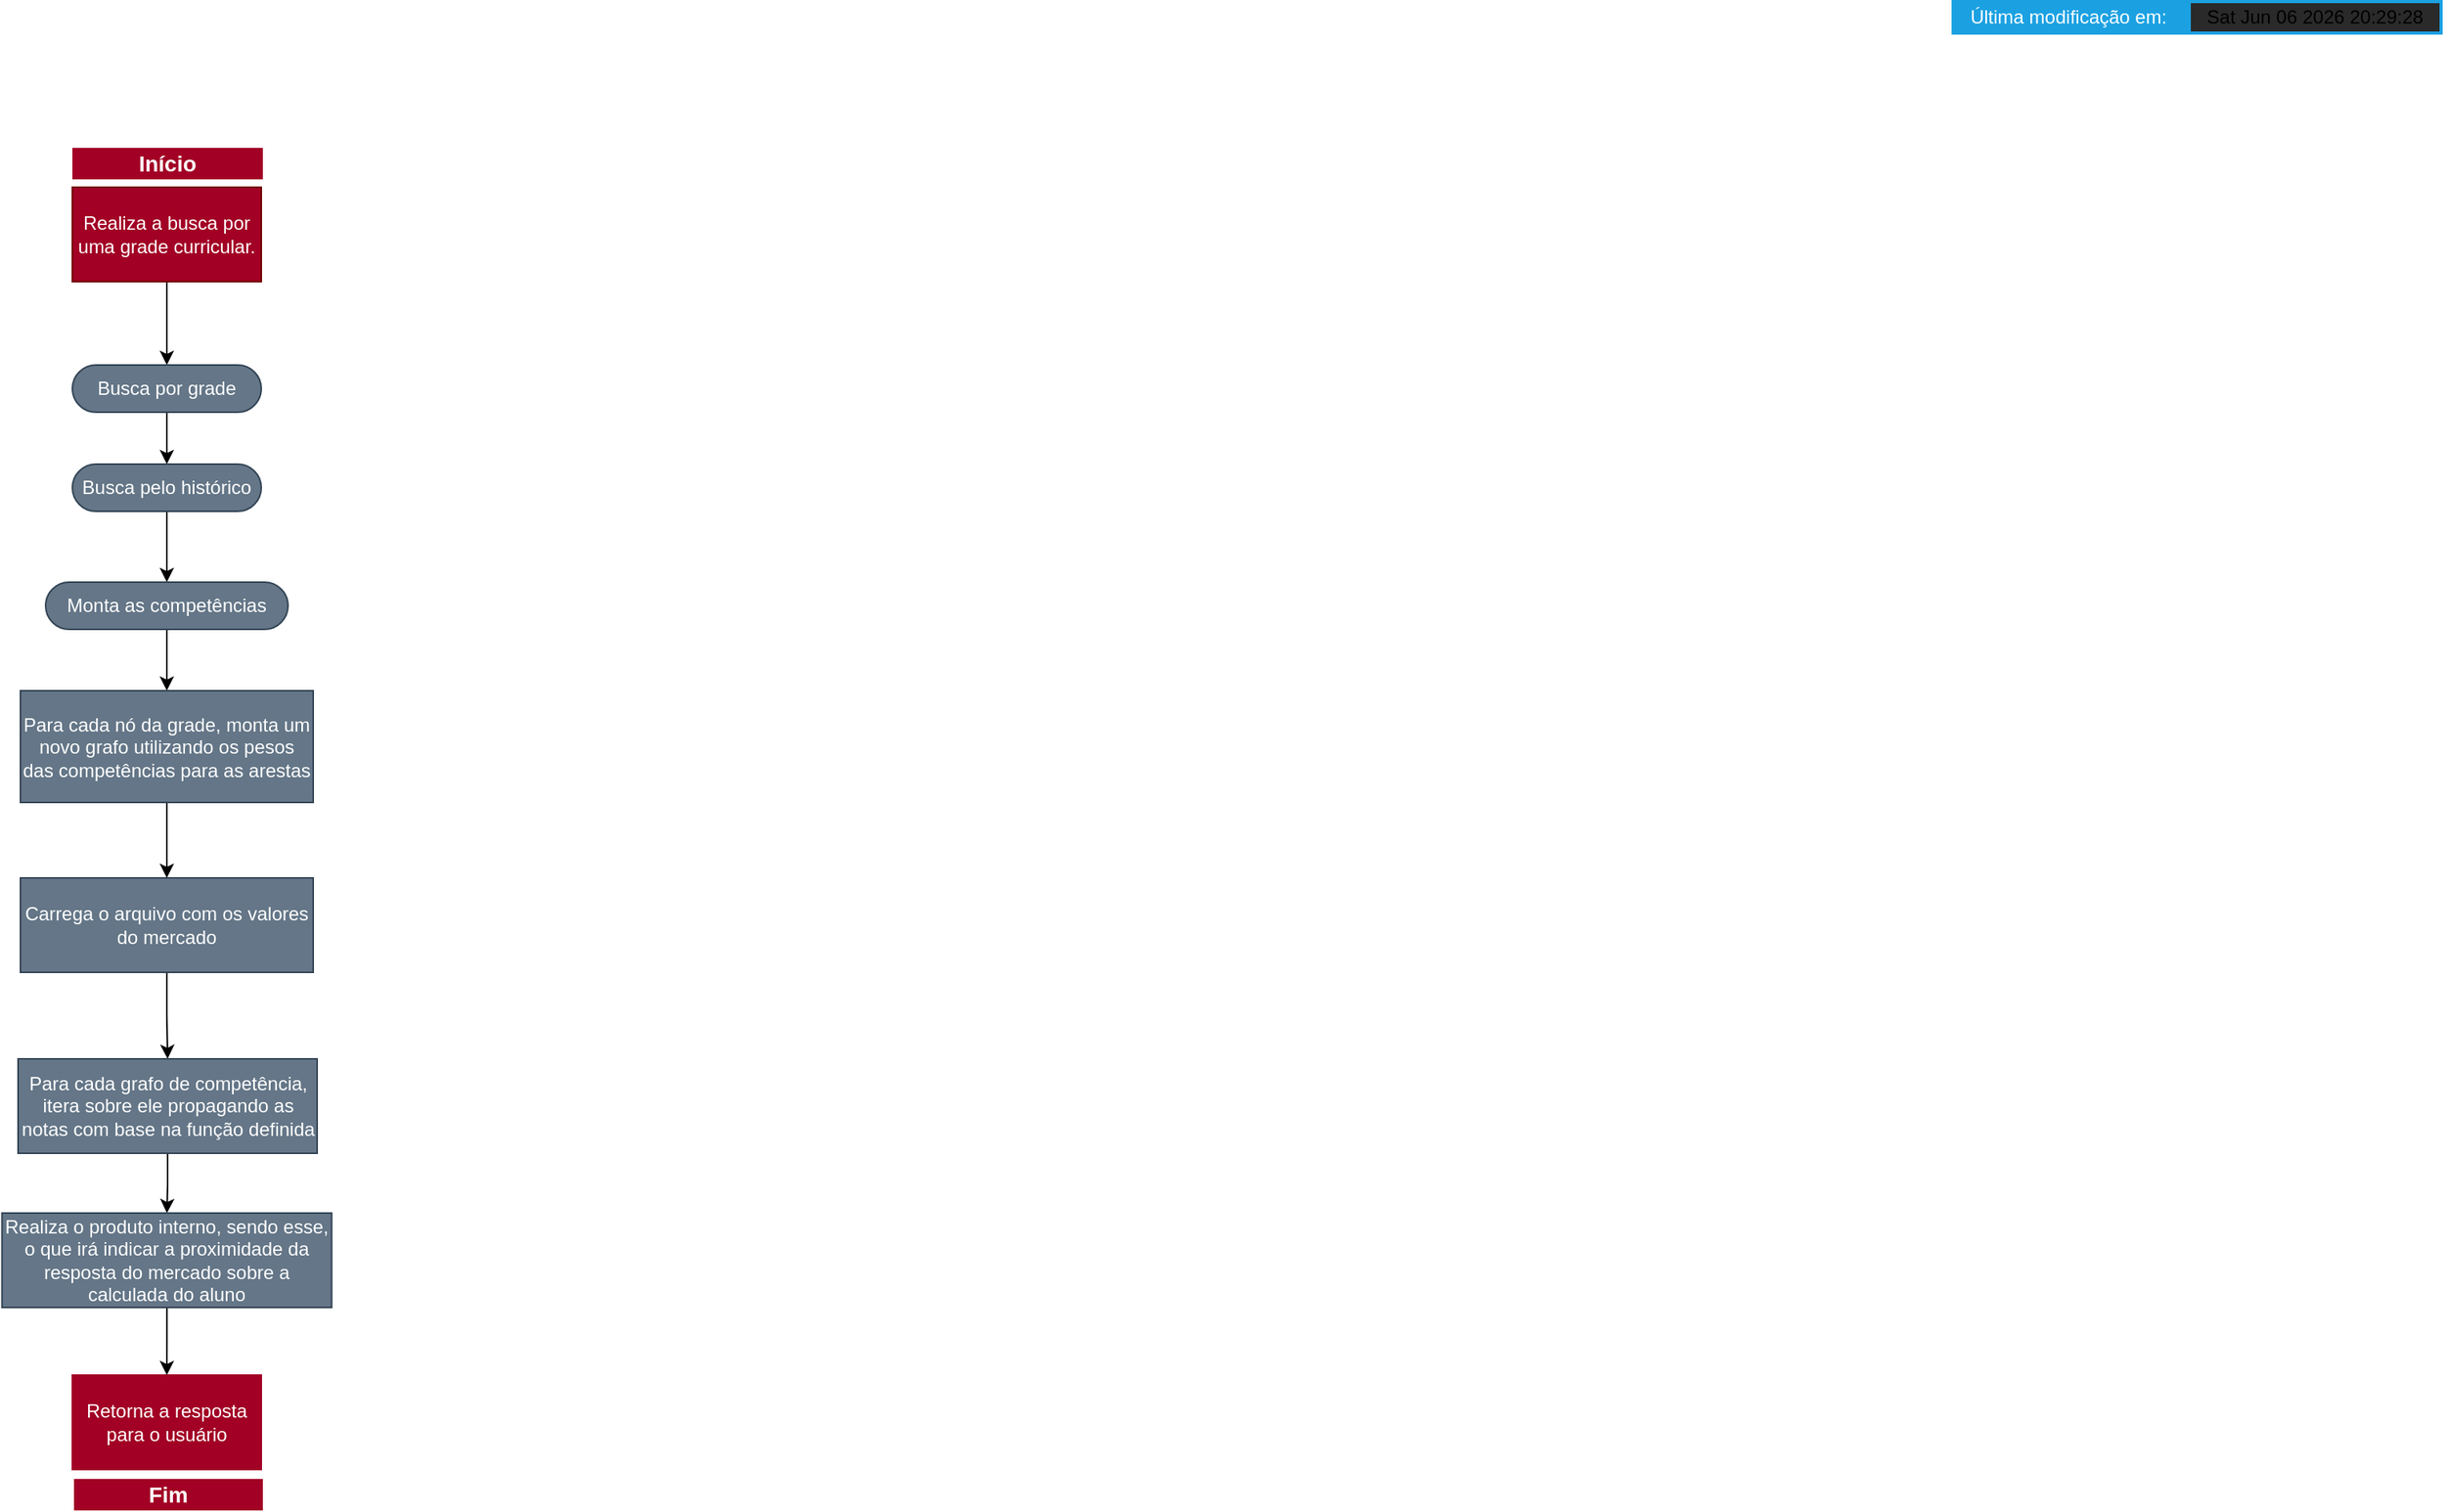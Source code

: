 <mxfile version="13.10.0" type="embed" pages="4">
    <diagram id="NhFJj21BrNOq9iB9bAqp" name="Main">
        <mxGraphModel dx="835" dy="865" grid="0" gridSize="10" guides="1" tooltips="1" connect="1" arrows="1" fold="1" page="1" pageScale="1" pageWidth="850" pageHeight="1100" math="0" shadow="0">
            <root>
                <mxCell id="0"/>
                <mxCell id="1" parent="0"/>
                <mxCell id="29" value="" style="edgeStyle=orthogonalEdgeStyle;rounded=0;orthogonalLoop=1;jettySize=auto;html=1;" parent="1" source="28" target="77" edge="1">
                    <mxGeometry relative="1" as="geometry">
                        <mxPoint x="200" y="240" as="targetPoint"/>
                    </mxGeometry>
                </mxCell>
                <mxCell id="28" value="Realiza a busca por uma grade curricular." style="rounded=0;whiteSpace=wrap;html=1;fillColor=#a20025;strokeColor=#6F0000;fontColor=#ffffff;" parent="1" vertex="1">
                    <mxGeometry x="140" y="148" width="120" height="60" as="geometry"/>
                </mxCell>
                <mxCell id="68" value="" style="edgeStyle=orthogonalEdgeStyle;rounded=0;orthogonalLoop=1;jettySize=auto;html=1;" parent="1" source="65" target="67" edge="1">
                    <mxGeometry relative="1" as="geometry"/>
                </mxCell>
                <mxCell id="65" value="Carrega o arquivo com os valores do mercado" style="whiteSpace=wrap;html=1;rounded=0;fontColor=#ffffff;strokeColor=#314354;fillColor=#647687;" parent="1" vertex="1">
                    <mxGeometry x="107" y="587" width="186" height="60" as="geometry"/>
                </mxCell>
                <mxCell id="86" value="" style="edgeStyle=orthogonalEdgeStyle;rounded=0;orthogonalLoop=1;jettySize=auto;html=1;" edge="1" parent="1" source="67" target="85">
                    <mxGeometry relative="1" as="geometry"/>
                </mxCell>
                <mxCell id="67" value="Para cada grafo de competência, itera sobre ele propagando as notas com base na função definida" style="whiteSpace=wrap;html=1;rounded=0;fontColor=#ffffff;strokeColor=#314354;fillColor=#647687;" parent="1" vertex="1">
                    <mxGeometry x="105.5" y="702" width="190" height="60" as="geometry"/>
                </mxCell>
                <mxCell id="69" value="Retorna a resposta para o usuário" style="whiteSpace=wrap;html=1;rounded=0;fontColor=#ffffff;fillColor=#a20025;strokeColor=#A20025;" parent="1" vertex="1">
                    <mxGeometry x="140" y="903" width="120" height="60" as="geometry"/>
                </mxCell>
                <mxCell id="71" value="Fim" style="text;html=1;align=center;verticalAlign=middle;whiteSpace=wrap;rounded=0;fontStyle=1;fontSize=14;labelBackgroundColor=none;fontColor=#FFFFFF;labelBorderColor=none;spacingTop=0;perimeterSpacing=5;strokeWidth=8;fillColor=#A20025;" parent="1" vertex="1">
                    <mxGeometry x="141" y="969" width="120" height="20" as="geometry"/>
                </mxCell>
                <mxCell id="72" value="Início" style="text;html=1;align=center;verticalAlign=middle;whiteSpace=wrap;rounded=0;fontStyle=1;fontSize=14;labelBackgroundColor=none;fontColor=#FFFFFF;labelBorderColor=none;spacingTop=0;perimeterSpacing=5;strokeWidth=8;fillColor=#A20025;" parent="1" vertex="1">
                    <mxGeometry x="140" y="123" width="121" height="20" as="geometry"/>
                </mxCell>
                <mxCell id="74" value="" style="group;rounded=0;labelBackgroundColor=none;strokeWidth=8;fontSize=14;fontColor=#FFFFFF;fillColor=#2a2a2a;" parent="1" vertex="1" connectable="0">
                    <mxGeometry x="1335" y="30" width="310" height="20" as="geometry"/>
                </mxCell>
                <UserObject label="%date{ddd mmm dd yyyy HH:MM:ss}%" placeholders="1" id="75">
                    <mxCell style="text;html=1;fillColor=none;align=center;verticalAlign=middle;whiteSpace=wrap;overflow=hidden;rounded=0;strokeColor=#1BA1E2;strokeWidth=2;" parent="74" vertex="1">
                        <mxGeometry x="150" width="160" height="20" as="geometry"/>
                    </mxCell>
                </UserObject>
                <mxCell id="76" value="Última modificação em:&amp;nbsp;" style="text;html=1;fillColor=#1ba1e2;align=center;verticalAlign=middle;whiteSpace=wrap;rounded=0;fontColor=#ffffff;strokeColor=#1BA1E2;strokeWidth=2;" parent="74" vertex="1">
                    <mxGeometry width="150" height="20" as="geometry"/>
                </mxCell>
                <mxCell id="79" value="" style="edgeStyle=orthogonalEdgeStyle;rounded=0;orthogonalLoop=1;jettySize=auto;html=1;" parent="1" source="77" target="78" edge="1">
                    <mxGeometry relative="1" as="geometry"/>
                </mxCell>
                <UserObject label="Busca por grade" link="data:page/id,ffS19aPG1pGg1EVQrPp9" id="77">
                    <mxCell style="whiteSpace=wrap;html=1;rounded=1;fontColor=#ffffff;strokeColor=#314354;fillColor=#647687;arcSize=50;glass=0;sketch=0;shadow=0;" parent="1" vertex="1">
                        <mxGeometry x="140" y="261" width="120" height="30" as="geometry"/>
                    </mxCell>
                </UserObject>
                <mxCell id="81" value="" style="edgeStyle=orthogonalEdgeStyle;rounded=0;orthogonalLoop=1;jettySize=auto;html=1;" parent="1" source="78" target="80" edge="1">
                    <mxGeometry relative="1" as="geometry"/>
                </mxCell>
                <UserObject label="Busca pelo histórico" link="data:page/id,mKqqfuG6I96HLpsWWQtL" id="78">
                    <mxCell style="whiteSpace=wrap;html=1;rounded=1;fontColor=#ffffff;strokeColor=#314354;fillColor=#647687;arcSize=50;glass=0;sketch=0;shadow=0;" parent="1" vertex="1">
                        <mxGeometry x="140" y="324" width="120" height="30" as="geometry"/>
                    </mxCell>
                </UserObject>
                <mxCell id="83" value="" style="edgeStyle=orthogonalEdgeStyle;rounded=0;orthogonalLoop=1;jettySize=auto;html=1;" edge="1" parent="1" source="80" target="82">
                    <mxGeometry relative="1" as="geometry"/>
                </mxCell>
                <UserObject label="Monta as competências" link="data:page/id,O9T9Nu24F8eNyeQiNVG4" id="80">
                    <mxCell style="whiteSpace=wrap;html=1;rounded=1;fontColor=#ffffff;strokeColor=#314354;fillColor=#647687;arcSize=50;glass=0;sketch=0;shadow=0;" parent="1" vertex="1">
                        <mxGeometry x="123" y="399" width="154" height="30" as="geometry"/>
                    </mxCell>
                </UserObject>
                <mxCell id="84" value="" style="edgeStyle=orthogonalEdgeStyle;rounded=0;orthogonalLoop=1;jettySize=auto;html=1;" edge="1" parent="1" source="82" target="65">
                    <mxGeometry relative="1" as="geometry"/>
                </mxCell>
                <mxCell id="82" value="Para cada nó da grade, monta um novo grafo utilizando os pesos das competências para as arestas" style="whiteSpace=wrap;html=1;rounded=0;fontColor=#ffffff;strokeColor=#314354;fillColor=#647687;" vertex="1" parent="1">
                    <mxGeometry x="107" y="468" width="186" height="71" as="geometry"/>
                </mxCell>
                <mxCell id="87" value="" style="edgeStyle=orthogonalEdgeStyle;rounded=0;orthogonalLoop=1;jettySize=auto;html=1;" edge="1" parent="1" source="85" target="69">
                    <mxGeometry relative="1" as="geometry"/>
                </mxCell>
                <mxCell id="85" value="Realiza o produto interno, sendo esse, o que irá indicar a proximidade da resposta do mercado sobre a calculada do aluno" style="whiteSpace=wrap;html=1;rounded=0;fontColor=#ffffff;strokeColor=#314354;fillColor=#647687;" vertex="1" parent="1">
                    <mxGeometry x="95.25" y="800" width="209.5" height="60" as="geometry"/>
                </mxCell>
            </root>
        </mxGraphModel>
    </diagram>
    <diagram id="ffS19aPG1pGg1EVQrPp9" name="Grade">
        <mxGraphModel dx="501" dy="519" grid="1" gridSize="10" guides="1" tooltips="1" connect="1" arrows="1" fold="1" page="1" pageScale="1" pageWidth="1169" pageHeight="827" math="0" shadow="0">
            <root>
                <mxCell id="8wdBHDxgGp7EOhufbPHt-0"/>
                <mxCell id="8wdBHDxgGp7EOhufbPHt-1" parent="8wdBHDxgGp7EOhufbPHt-0"/>
                <mxCell id="8wdBHDxgGp7EOhufbPHt-2" value="" style="edgeStyle=orthogonalEdgeStyle;rounded=0;orthogonalLoop=1;jettySize=auto;html=1;" parent="8wdBHDxgGp7EOhufbPHt-1" source="8wdBHDxgGp7EOhufbPHt-3" target="8wdBHDxgGp7EOhufbPHt-5" edge="1">
                    <mxGeometry relative="1" as="geometry"/>
                </mxCell>
                <mxCell id="8wdBHDxgGp7EOhufbPHt-3" value="Carrega as credenciais" style="rounded=0;whiteSpace=wrap;html=1;fillColor=#76608a;strokeColor=#432D57;fontColor=#ffffff;" parent="8wdBHDxgGp7EOhufbPHt-1" vertex="1">
                    <mxGeometry x="128" y="361" width="120" height="60" as="geometry"/>
                </mxCell>
                <mxCell id="8wdBHDxgGp7EOhufbPHt-4" value="" style="edgeStyle=orthogonalEdgeStyle;rounded=0;orthogonalLoop=1;jettySize=auto;html=1;" parent="8wdBHDxgGp7EOhufbPHt-1" source="8wdBHDxgGp7EOhufbPHt-5" target="8wdBHDxgGp7EOhufbPHt-8" edge="1">
                    <mxGeometry relative="1" as="geometry"/>
                </mxCell>
                <mxCell id="8wdBHDxgGp7EOhufbPHt-5" value="Abre o sistema da faculdade" style="rounded=0;whiteSpace=wrap;html=1;fillColor=#76608a;strokeColor=#432D57;fontColor=#ffffff;" parent="8wdBHDxgGp7EOhufbPHt-1" vertex="1">
                    <mxGeometry x="323" y="361" width="135" height="60" as="geometry"/>
                </mxCell>
                <mxCell id="8wdBHDxgGp7EOhufbPHt-6" value="" style="edgeStyle=orthogonalEdgeStyle;rounded=0;orthogonalLoop=1;jettySize=auto;html=1;" parent="8wdBHDxgGp7EOhufbPHt-1" source="8wdBHDxgGp7EOhufbPHt-8" target="8wdBHDxgGp7EOhufbPHt-11" edge="1">
                    <mxGeometry relative="1" as="geometry"/>
                </mxCell>
                <mxCell id="8wdBHDxgGp7EOhufbPHt-7" value="para cada matéria obrigatória" style="edgeLabel;html=1;align=center;verticalAlign=middle;resizable=0;points=[];" parent="8wdBHDxgGp7EOhufbPHt-6" vertex="1" connectable="0">
                    <mxGeometry x="-0.165" relative="1" as="geometry">
                        <mxPoint as="offset"/>
                    </mxGeometry>
                </mxCell>
                <mxCell id="8wdBHDxgGp7EOhufbPHt-8" value="Busca pela grade" style="rounded=0;whiteSpace=wrap;html=1;fillColor=#76608a;strokeColor=#432D57;fontColor=#ffffff;" parent="8wdBHDxgGp7EOhufbPHt-1" vertex="1">
                    <mxGeometry x="564.5" y="361" width="135" height="60" as="geometry"/>
                </mxCell>
                <mxCell id="8wdBHDxgGp7EOhufbPHt-9" value="para cada nó" style="edgeStyle=orthogonalEdgeStyle;rounded=0;orthogonalLoop=1;jettySize=auto;html=1;" parent="8wdBHDxgGp7EOhufbPHt-1" source="8wdBHDxgGp7EOhufbPHt-11" target="8wdBHDxgGp7EOhufbPHt-13" edge="1">
                    <mxGeometry relative="1" as="geometry"/>
                </mxCell>
                <mxCell id="8wdBHDxgGp7EOhufbPHt-10" value="assim que percorrer&lt;br&gt;todos os nós" style="edgeStyle=orthogonalEdgeStyle;rounded=0;orthogonalLoop=1;jettySize=auto;html=1;" parent="8wdBHDxgGp7EOhufbPHt-1" source="8wdBHDxgGp7EOhufbPHt-11" target="8wdBHDxgGp7EOhufbPHt-31" edge="1">
                    <mxGeometry relative="1" as="geometry"/>
                </mxCell>
                <mxCell id="8wdBHDxgGp7EOhufbPHt-11" value="Adiciona ela como um nó do grafo. Carregando suas principais propriedades" style="rounded=0;whiteSpace=wrap;html=1;fillColor=#76608a;strokeColor=#432D57;fontColor=#ffffff;" parent="8wdBHDxgGp7EOhufbPHt-1" vertex="1">
                    <mxGeometry x="564.5" y="491" width="135" height="60" as="geometry"/>
                </mxCell>
                <mxCell id="8wdBHDxgGp7EOhufbPHt-12" value="para cada pré/co requisito" style="edgeStyle=orthogonalEdgeStyle;rounded=0;orthogonalLoop=1;jettySize=auto;html=1;entryX=0.5;entryY=0;entryDx=0;entryDy=0;" parent="8wdBHDxgGp7EOhufbPHt-1" source="8wdBHDxgGp7EOhufbPHt-13" target="8wdBHDxgGp7EOhufbPHt-17" edge="1">
                    <mxGeometry relative="1" as="geometry">
                        <mxPoint x="295.5" y="631" as="targetPoint"/>
                    </mxGeometry>
                </mxCell>
                <mxCell id="8wdBHDxgGp7EOhufbPHt-13" value="Prococura pelos pré e có requisitos no sistema" style="rounded=0;whiteSpace=wrap;html=1;fillColor=#76608a;strokeColor=#432D57;fontColor=#ffffff;" parent="8wdBHDxgGp7EOhufbPHt-1" vertex="1">
                    <mxGeometry x="252" y="487" width="135" height="60" as="geometry"/>
                </mxCell>
                <mxCell id="8wdBHDxgGp7EOhufbPHt-14" value="" style="edgeStyle=orthogonalEdgeStyle;rounded=0;orthogonalLoop=1;jettySize=auto;html=1;" parent="8wdBHDxgGp7EOhufbPHt-1" source="8wdBHDxgGp7EOhufbPHt-17" target="8wdBHDxgGp7EOhufbPHt-20" edge="1">
                    <mxGeometry relative="1" as="geometry"/>
                </mxCell>
                <mxCell id="8wdBHDxgGp7EOhufbPHt-15" value="&lt;div style=&quot;text-align: justify&quot;&gt;se for um elemento do grafo,&lt;/div&gt;&lt;div style=&quot;text-align: justify&quot;&gt;&amp;nbsp;i.e., se a matéria for da grade&lt;/div&gt;&lt;div style=&quot;text-align: justify&quot;&gt;pesquisada&lt;/div&gt;" style="edgeLabel;html=1;align=center;verticalAlign=middle;resizable=0;points=[];" parent="8wdBHDxgGp7EOhufbPHt-14" vertex="1" connectable="0">
                    <mxGeometry x="-0.218" y="-3" relative="1" as="geometry">
                        <mxPoint x="20.62" y="-3.03" as="offset"/>
                    </mxGeometry>
                </mxCell>
                <mxCell id="8wdBHDxgGp7EOhufbPHt-16" value="se não for" style="edgeStyle=orthogonalEdgeStyle;rounded=0;orthogonalLoop=1;jettySize=auto;html=1;" parent="8wdBHDxgGp7EOhufbPHt-1" source="8wdBHDxgGp7EOhufbPHt-17" target="8wdBHDxgGp7EOhufbPHt-22" edge="1">
                    <mxGeometry relative="1" as="geometry"/>
                </mxCell>
                <mxCell id="8wdBHDxgGp7EOhufbPHt-17" value="verifica" style="rhombus;whiteSpace=wrap;html=1;fillColor=#fa6800;strokeColor=#C73500;fontColor=#ffffff;" parent="8wdBHDxgGp7EOhufbPHt-1" vertex="1">
                    <mxGeometry x="279.5" y="641" width="80" height="50" as="geometry"/>
                </mxCell>
                <mxCell id="8wdBHDxgGp7EOhufbPHt-18" value="" style="edgeStyle=orthogonalEdgeStyle;rounded=0;orthogonalLoop=1;jettySize=auto;html=1;entryX=0.25;entryY=1;entryDx=0;entryDy=0;" parent="8wdBHDxgGp7EOhufbPHt-1" source="8wdBHDxgGp7EOhufbPHt-20" target="8wdBHDxgGp7EOhufbPHt-11" edge="1">
                    <mxGeometry relative="1" as="geometry"/>
                </mxCell>
                <mxCell id="8wdBHDxgGp7EOhufbPHt-19" value="repete o processo para outra matéria" style="edgeLabel;html=1;align=center;verticalAlign=middle;resizable=0;points=[];" parent="8wdBHDxgGp7EOhufbPHt-18" vertex="1" connectable="0">
                    <mxGeometry x="-0.485" y="4" relative="1" as="geometry">
                        <mxPoint as="offset"/>
                    </mxGeometry>
                </mxCell>
                <mxCell id="8wdBHDxgGp7EOhufbPHt-20" value="Cria a aresta" style="whiteSpace=wrap;html=1;fillColor=#76608a;strokeColor=#432D57;fontColor=#ffffff;" parent="8wdBHDxgGp7EOhufbPHt-1" vertex="1">
                    <mxGeometry x="539" y="636" width="120" height="60" as="geometry"/>
                </mxCell>
                <mxCell id="8wdBHDxgGp7EOhufbPHt-21" value="repete o processo para outra matéria" style="edgeStyle=orthogonalEdgeStyle;rounded=0;orthogonalLoop=1;jettySize=auto;html=1;entryX=1;entryY=1;entryDx=0;entryDy=0;fontSize=11;" parent="8wdBHDxgGp7EOhufbPHt-1" source="8wdBHDxgGp7EOhufbPHt-22" target="8wdBHDxgGp7EOhufbPHt-11" edge="1">
                    <mxGeometry x="-0.368" relative="1" as="geometry">
                        <mxPoint as="offset"/>
                    </mxGeometry>
                </mxCell>
                <mxCell id="8wdBHDxgGp7EOhufbPHt-22" value="Pula" style="whiteSpace=wrap;html=1;fillColor=#76608a;strokeColor=#432D57;fontColor=#ffffff;" parent="8wdBHDxgGp7EOhufbPHt-1" vertex="1">
                    <mxGeometry x="259.5" y="744" width="120" height="60" as="geometry"/>
                </mxCell>
                <mxCell id="8wdBHDxgGp7EOhufbPHt-23" value="Se não existir" style="edgeStyle=orthogonalEdgeStyle;rounded=0;orthogonalLoop=1;jettySize=auto;html=1;" parent="8wdBHDxgGp7EOhufbPHt-1" source="8wdBHDxgGp7EOhufbPHt-26" target="8wdBHDxgGp7EOhufbPHt-3" edge="1">
                    <mxGeometry relative="1" as="geometry"/>
                </mxCell>
                <mxCell id="8wdBHDxgGp7EOhufbPHt-24" value="" style="edgeStyle=orthogonalEdgeStyle;rounded=0;orthogonalLoop=1;jettySize=auto;html=1;" parent="8wdBHDxgGp7EOhufbPHt-1" source="8wdBHDxgGp7EOhufbPHt-26" target="8wdBHDxgGp7EOhufbPHt-28" edge="1">
                    <mxGeometry relative="1" as="geometry"/>
                </mxCell>
                <mxCell id="8wdBHDxgGp7EOhufbPHt-25" value="Se existir" style="edgeLabel;html=1;align=center;verticalAlign=middle;resizable=0;points=[];" parent="8wdBHDxgGp7EOhufbPHt-24" vertex="1" connectable="0">
                    <mxGeometry x="-0.267" y="-3" relative="1" as="geometry">
                        <mxPoint x="1" y="-5" as="offset"/>
                    </mxGeometry>
                </mxCell>
                <mxCell id="8wdBHDxgGp7EOhufbPHt-26" value="Verifica se a grade existe no banco" style="rhombus;whiteSpace=wrap;html=1;fillColor=#fa6800;strokeColor=#C73500;fontColor=#ffffff;spacingLeft=0;spacing=2;spacingRight=0;fontSize=11;" parent="8wdBHDxgGp7EOhufbPHt-1" vertex="1">
                    <mxGeometry x="129" y="229" width="119" height="70" as="geometry"/>
                </mxCell>
                <mxCell id="8wdBHDxgGp7EOhufbPHt-27" style="edgeStyle=orthogonalEdgeStyle;rounded=0;orthogonalLoop=1;jettySize=auto;html=1;entryX=0.5;entryY=0;entryDx=0;entryDy=0;" parent="8wdBHDxgGp7EOhufbPHt-1" source="8wdBHDxgGp7EOhufbPHt-28" target="8wdBHDxgGp7EOhufbPHt-31" edge="1">
                    <mxGeometry relative="1" as="geometry"/>
                </mxCell>
                <mxCell id="8wdBHDxgGp7EOhufbPHt-28" value="Carrega" style="whiteSpace=wrap;html=1;fontColor=#ffffff;strokeColor=#3A5431;fillColor=#6d8764;" parent="8wdBHDxgGp7EOhufbPHt-1" vertex="1">
                    <mxGeometry x="348" y="236" width="120" height="60" as="geometry"/>
                </mxCell>
                <mxCell id="8wdBHDxgGp7EOhufbPHt-29" value="" style="edgeStyle=orthogonalEdgeStyle;rounded=0;orthogonalLoop=1;jettySize=auto;html=1;fontSize=11;" parent="8wdBHDxgGp7EOhufbPHt-1" source="8wdBHDxgGp7EOhufbPHt-30" target="8wdBHDxgGp7EOhufbPHt-26" edge="1">
                    <mxGeometry relative="1" as="geometry"/>
                </mxCell>
                <mxCell id="8wdBHDxgGp7EOhufbPHt-30" value="Insere a grade a ser buscada" style="rounded=0;whiteSpace=wrap;html=1;fillColor=#a20025;strokeColor=#6F0000;fontColor=#ffffff;" parent="8wdBHDxgGp7EOhufbPHt-1" vertex="1">
                    <mxGeometry x="128" y="119" width="120" height="60" as="geometry"/>
                </mxCell>
                <mxCell id="8wdBHDxgGp7EOhufbPHt-31" value="Retorna a grade" style="whiteSpace=wrap;html=1;rounded=0;fontColor=#ffffff;strokeColor=#6F0000;fillColor=#a20025;" parent="8wdBHDxgGp7EOhufbPHt-1" vertex="1">
                    <mxGeometry x="896" y="489" width="120" height="60" as="geometry"/>
                </mxCell>
                <mxCell id="8wdBHDxgGp7EOhufbPHt-32" value="Início" style="text;html=1;align=center;verticalAlign=middle;whiteSpace=wrap;rounded=0;fontStyle=1;fontSize=14;labelBackgroundColor=none;fontColor=#FFFFFF;labelBorderColor=none;spacingTop=0;perimeterSpacing=5;strokeWidth=8;fillColor=#A20025;" parent="8wdBHDxgGp7EOhufbPHt-1" vertex="1">
                    <mxGeometry x="128" y="94" width="121" height="20" as="geometry"/>
                </mxCell>
                <mxCell id="8wdBHDxgGp7EOhufbPHt-33" value="Fim" style="text;html=1;align=center;verticalAlign=middle;whiteSpace=wrap;rounded=0;fontStyle=1;fontSize=14;labelBackgroundColor=none;fontColor=#FFFFFF;labelBorderColor=none;spacingTop=0;perimeterSpacing=5;strokeWidth=8;fillColor=#A20025;" parent="8wdBHDxgGp7EOhufbPHt-1" vertex="1">
                    <mxGeometry x="895.5" y="554" width="121" height="20" as="geometry"/>
                </mxCell>
            </root>
        </mxGraphModel>
    </diagram>
    <diagram id="mKqqfuG6I96HLpsWWQtL" name="Historico">
        <mxGraphModel dx="501" dy="519" grid="1" gridSize="10" guides="1" tooltips="1" connect="1" arrows="1" fold="1" page="1" pageScale="1" pageWidth="1169" pageHeight="827" math="0" shadow="0">
            <root>
                <mxCell id="rXiUX6phOiySS3BJFxl9-0"/>
                <mxCell id="rXiUX6phOiySS3BJFxl9-1" parent="rXiUX6phOiySS3BJFxl9-0"/>
                <mxCell id="rXiUX6phOiySS3BJFxl9-2" value="" style="edgeStyle=orthogonalEdgeStyle;rounded=0;orthogonalLoop=1;jettySize=auto;html=1;" parent="rXiUX6phOiySS3BJFxl9-1" source="rXiUX6phOiySS3BJFxl9-3" target="rXiUX6phOiySS3BJFxl9-7" edge="1">
                    <mxGeometry relative="1" as="geometry"/>
                </mxCell>
                <mxCell id="rXiUX6phOiySS3BJFxl9-3" value="Escolhe o meio de busca" style="rounded=0;whiteSpace=wrap;html=1;fillColor=#a20025;strokeColor=#6F0000;fontColor=#ffffff;" parent="rXiUX6phOiySS3BJFxl9-1" vertex="1">
                    <mxGeometry x="110" y="110" width="120" height="60" as="geometry"/>
                </mxCell>
                <mxCell id="rXiUX6phOiySS3BJFxl9-4" value="Início" style="rounded=0;whiteSpace=wrap;html=1;fillColor=#a20025;strokeColor=#6F0000;fontColor=#ffffff;" parent="rXiUX6phOiySS3BJFxl9-1" vertex="1">
                    <mxGeometry x="110" y="80" width="120" height="20" as="geometry"/>
                </mxCell>
                <mxCell id="rXiUX6phOiySS3BJFxl9-5" value="pdf" style="edgeStyle=orthogonalEdgeStyle;rounded=0;orthogonalLoop=1;jettySize=auto;html=1;" parent="rXiUX6phOiySS3BJFxl9-1" source="rXiUX6phOiySS3BJFxl9-7" target="rXiUX6phOiySS3BJFxl9-9" edge="1">
                    <mxGeometry relative="1" as="geometry"/>
                </mxCell>
                <mxCell id="rXiUX6phOiySS3BJFxl9-6" value="sistema" style="edgeStyle=orthogonalEdgeStyle;rounded=0;orthogonalLoop=1;jettySize=auto;html=1;" parent="rXiUX6phOiySS3BJFxl9-1" source="rXiUX6phOiySS3BJFxl9-7" target="rXiUX6phOiySS3BJFxl9-15" edge="1">
                    <mxGeometry relative="1" as="geometry"/>
                </mxCell>
                <mxCell id="rXiUX6phOiySS3BJFxl9-7" value="Se" style="rhombus;whiteSpace=wrap;html=1;fillColor=#fa6800;strokeColor=#C73500;fontColor=#ffffff;" parent="rXiUX6phOiySS3BJFxl9-1" vertex="1">
                    <mxGeometry x="130" y="220" width="80" height="50" as="geometry"/>
                </mxCell>
                <mxCell id="rXiUX6phOiySS3BJFxl9-8" value="" style="edgeStyle=orthogonalEdgeStyle;rounded=0;orthogonalLoop=1;jettySize=auto;html=1;" parent="rXiUX6phOiySS3BJFxl9-1" source="rXiUX6phOiySS3BJFxl9-9" target="rXiUX6phOiySS3BJFxl9-11" edge="1">
                    <mxGeometry relative="1" as="geometry"/>
                </mxCell>
                <mxCell id="rXiUX6phOiySS3BJFxl9-9" value="Inserir o arquivo de pdf do histórico" style="whiteSpace=wrap;html=1;fontColor=#ffffff;strokeColor=#3A5431;fillColor=#6d8764;" parent="rXiUX6phOiySS3BJFxl9-1" vertex="1">
                    <mxGeometry x="270" y="215" width="120" height="60" as="geometry"/>
                </mxCell>
                <mxCell id="rXiUX6phOiySS3BJFxl9-10" value="" style="edgeStyle=orthogonalEdgeStyle;rounded=0;orthogonalLoop=1;jettySize=auto;html=1;" parent="rXiUX6phOiySS3BJFxl9-1" source="rXiUX6phOiySS3BJFxl9-11" target="rXiUX6phOiySS3BJFxl9-12" edge="1">
                    <mxGeometry relative="1" as="geometry"/>
                </mxCell>
                <mxCell id="rXiUX6phOiySS3BJFxl9-11" value="Realiza o tratamento do pdf" style="whiteSpace=wrap;html=1;fontColor=#ffffff;strokeColor=#3A5431;fillColor=#6d8764;" parent="rXiUX6phOiySS3BJFxl9-1" vertex="1">
                    <mxGeometry x="450" y="215" width="120" height="60" as="geometry"/>
                </mxCell>
                <mxCell id="rXiUX6phOiySS3BJFxl9-12" value="Retorna os dados do histórico" style="whiteSpace=wrap;html=1;fontColor=#ffffff;strokeColor=#6F0000;fillColor=#a20025;" parent="rXiUX6phOiySS3BJFxl9-1" vertex="1">
                    <mxGeometry x="450" y="410" width="120" height="60" as="geometry"/>
                </mxCell>
                <mxCell id="rXiUX6phOiySS3BJFxl9-13" value="Fim" style="whiteSpace=wrap;html=1;fontColor=#ffffff;strokeColor=#6F0000;fillColor=#a20025;" parent="rXiUX6phOiySS3BJFxl9-1" vertex="1">
                    <mxGeometry x="450" y="476" width="120" height="20" as="geometry"/>
                </mxCell>
                <mxCell id="rXiUX6phOiySS3BJFxl9-14" value="" style="edgeStyle=orthogonalEdgeStyle;rounded=0;orthogonalLoop=1;jettySize=auto;html=1;" parent="rXiUX6phOiySS3BJFxl9-1" source="rXiUX6phOiySS3BJFxl9-15" target="rXiUX6phOiySS3BJFxl9-17" edge="1">
                    <mxGeometry relative="1" as="geometry"/>
                </mxCell>
                <mxCell id="rXiUX6phOiySS3BJFxl9-15" value="Insere as credenciais dos alunos" style="whiteSpace=wrap;html=1;fontColor=#ffffff;strokeColor=#3A5431;fillColor=#6d8764;" parent="rXiUX6phOiySS3BJFxl9-1" vertex="1">
                    <mxGeometry x="110" y="320" width="120" height="60" as="geometry"/>
                </mxCell>
                <mxCell id="rXiUX6phOiySS3BJFxl9-16" style="edgeStyle=orthogonalEdgeStyle;rounded=0;orthogonalLoop=1;jettySize=auto;html=1;entryX=0;entryY=0.5;entryDx=0;entryDy=0;" parent="rXiUX6phOiySS3BJFxl9-1" source="rXiUX6phOiySS3BJFxl9-17" target="rXiUX6phOiySS3BJFxl9-12" edge="1">
                    <mxGeometry relative="1" as="geometry"/>
                </mxCell>
                <mxCell id="rXiUX6phOiySS3BJFxl9-17" value="Carrega o sistema e realiza a raspagem" style="whiteSpace=wrap;html=1;fontColor=#ffffff;strokeColor=#3A5431;fillColor=#6d8764;" parent="rXiUX6phOiySS3BJFxl9-1" vertex="1">
                    <mxGeometry x="110" y="410" width="120" height="60" as="geometry"/>
                </mxCell>
            </root>
        </mxGraphModel>
    </diagram>
    <diagram id="O9T9Nu24F8eNyeQiNVG4" name="Competencia">
        <mxGraphModel dx="589" dy="611" grid="1" gridSize="10" guides="1" tooltips="1" connect="1" arrows="1" fold="1" page="1" pageScale="1" pageWidth="1169" pageHeight="827" math="0" shadow="0">
            <root>
                <mxCell id="E5OhY0FHds3y5Xze6Qm8-0"/>
                <mxCell id="E5OhY0FHds3y5Xze6Qm8-1" parent="E5OhY0FHds3y5Xze6Qm8-0"/>
                <mxCell id="4nA5SxSUSUNZ6adDWw_--1" value="" style="edgeStyle=orthogonalEdgeStyle;rounded=0;orthogonalLoop=1;jettySize=auto;html=1;" parent="E5OhY0FHds3y5Xze6Qm8-1" source="E5OhY0FHds3y5Xze6Qm8-2" target="4nA5SxSUSUNZ6adDWw_--0" edge="1">
                    <mxGeometry relative="1" as="geometry"/>
                </mxCell>
                <mxCell id="E5OhY0FHds3y5Xze6Qm8-2" value="Insere o arquivo de competências" style="rounded=0;whiteSpace=wrap;html=1;fillColor=#a20025;strokeColor=#6F0000;fontColor=#ffffff;" parent="E5OhY0FHds3y5Xze6Qm8-1" vertex="1">
                    <mxGeometry x="100" y="90" width="120" height="60" as="geometry"/>
                </mxCell>
                <mxCell id="E5OhY0FHds3y5Xze6Qm8-3" value="Início" style="rounded=0;whiteSpace=wrap;html=1;fillColor=#a20025;strokeColor=#6F0000;fontColor=#ffffff;" parent="E5OhY0FHds3y5Xze6Qm8-1" vertex="1">
                    <mxGeometry x="100" y="60" width="120" height="20" as="geometry"/>
                </mxCell>
                <mxCell id="4nA5SxSUSUNZ6adDWw_--4" value="" style="edgeStyle=orthogonalEdgeStyle;rounded=0;orthogonalLoop=1;jettySize=auto;html=1;" parent="E5OhY0FHds3y5Xze6Qm8-1" source="4nA5SxSUSUNZ6adDWw_--0" target="4nA5SxSUSUNZ6adDWw_--3" edge="1">
                    <mxGeometry relative="1" as="geometry"/>
                </mxCell>
                <mxCell id="4nA5SxSUSUNZ6adDWw_--0" value="Realiza a junção/tratamento dos dados, retornando um único objeto" style="rounded=0;whiteSpace=wrap;html=1;fillColor=#647687;strokeColor=#314354;fontColor=#ffffff;" parent="E5OhY0FHds3y5Xze6Qm8-1" vertex="1">
                    <mxGeometry x="55" y="190" width="210" height="60" as="geometry"/>
                </mxCell>
                <mxCell id="4nA5SxSUSUNZ6adDWw_--2" value="Retorna o objeto tratado" style="rounded=0;whiteSpace=wrap;html=1;fillColor=#a20025;strokeColor=#6F0000;fontColor=#ffffff;" parent="E5OhY0FHds3y5Xze6Qm8-1" vertex="1">
                    <mxGeometry x="90" y="290" width="140" height="50" as="geometry"/>
                </mxCell>
                <mxCell id="4nA5SxSUSUNZ6adDWw_--3" value="Fim" style="rounded=0;whiteSpace=wrap;html=1;fillColor=#a20025;strokeColor=#6F0000;fontColor=#ffffff;" parent="E5OhY0FHds3y5Xze6Qm8-1" vertex="1">
                    <mxGeometry x="90" y="350" width="140" height="20" as="geometry"/>
                </mxCell>
            </root>
        </mxGraphModel>
    </diagram>
</mxfile>
